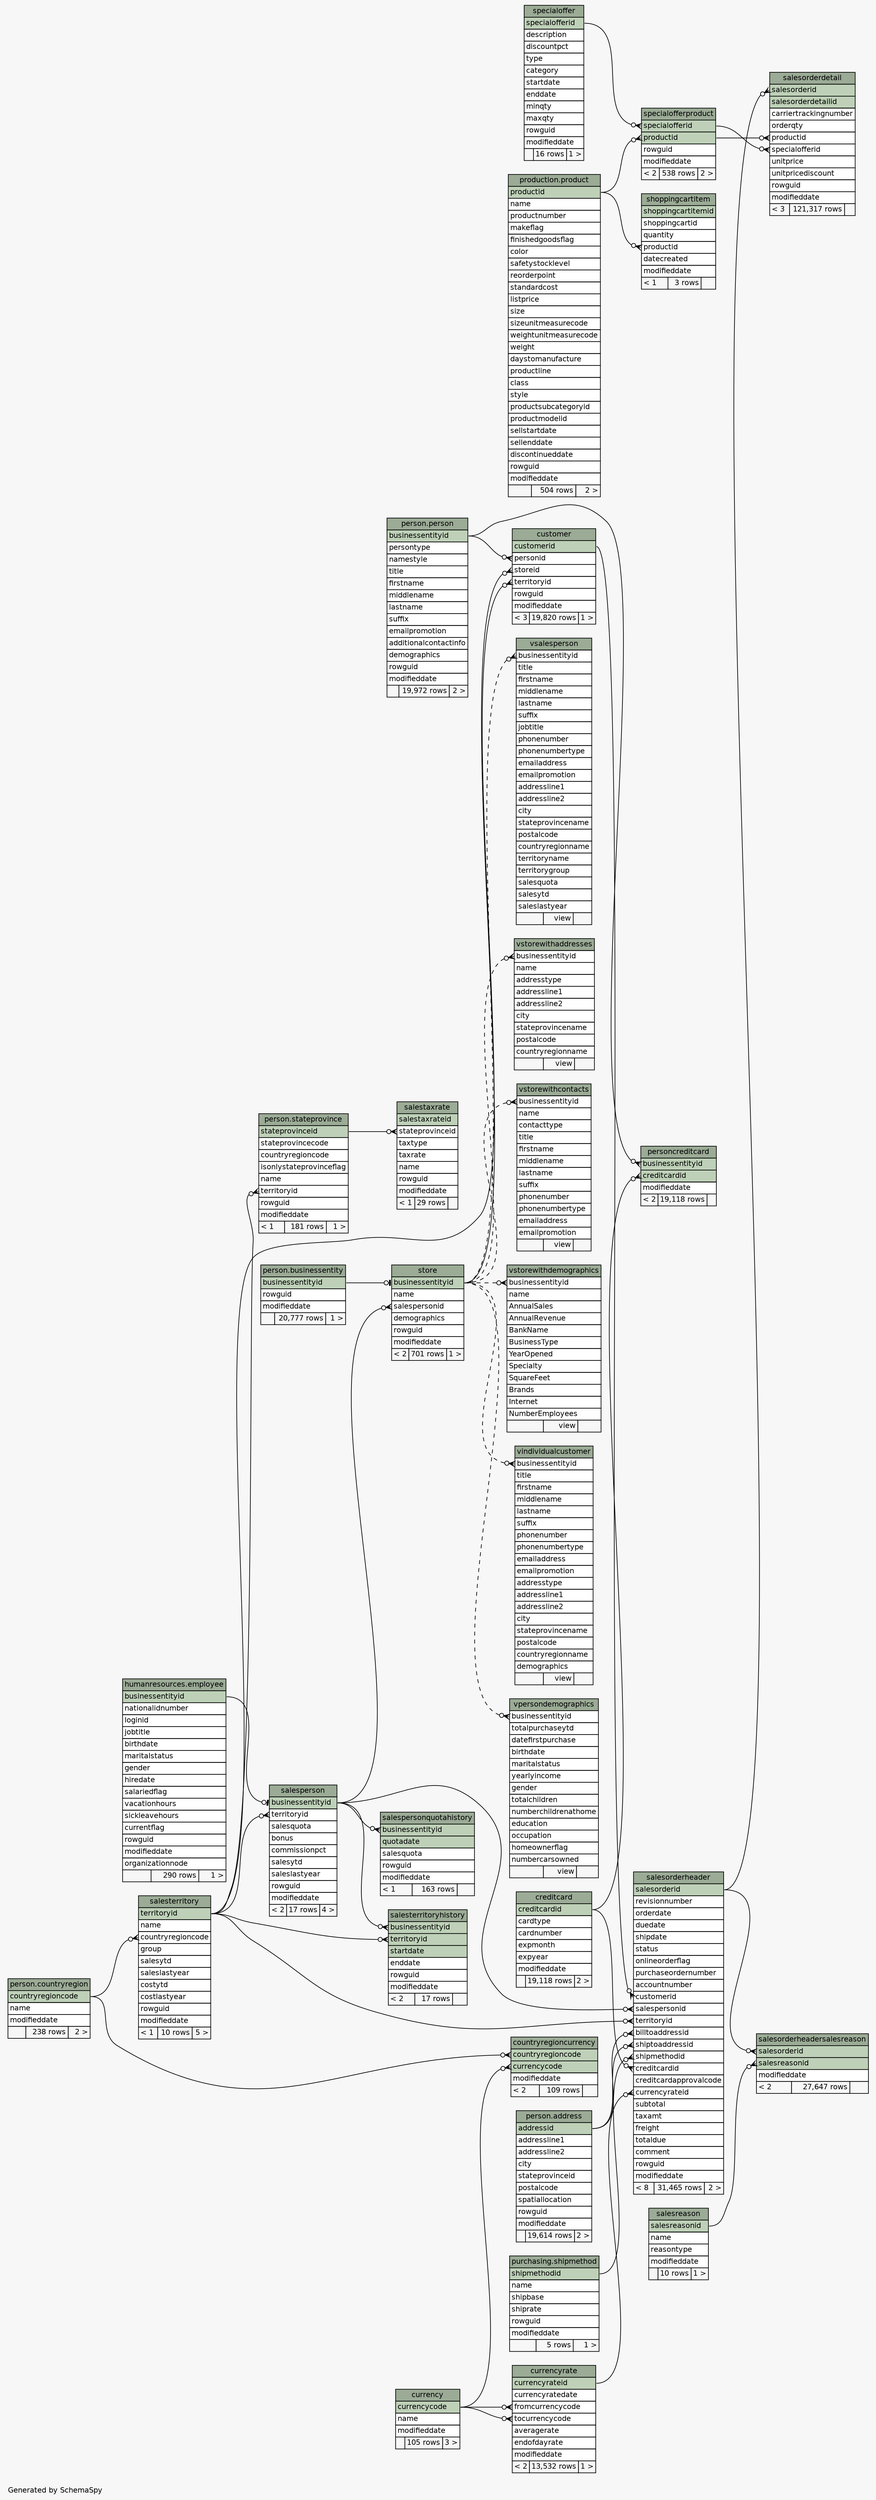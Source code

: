 // dot 2.40.1 on Linux 5.4.0-80-generic
// SchemaSpy rev 590
digraph "largeImpliedRelationshipsDiagram" {
  graph [
    rankdir="RL"
    bgcolor="#f7f7f7"
    label="\nGenerated by SchemaSpy"
    labeljust="l"
    nodesep="0.18"
    ranksep="0.46"
    fontname="Helvetica"
    fontsize="11"
  ];
  node [
    fontname="Helvetica"
    fontsize="11"
    shape="plaintext"
  ];
  edge [
    arrowsize="0.8"
  ];
  "person.address" [
    label=<
    <TABLE BORDER="0" CELLBORDER="1" CELLSPACING="0" BGCOLOR="#ffffff">
      <TR><TD COLSPAN="3" BGCOLOR="#9bab96" ALIGN="CENTER">person.address</TD></TR>
      <TR><TD PORT="addressid" COLSPAN="3" BGCOLOR="#bed1b8" ALIGN="LEFT">addressid</TD></TR>
      <TR><TD PORT="addressline1" COLSPAN="3" ALIGN="LEFT">addressline1</TD></TR>
      <TR><TD PORT="addressline2" COLSPAN="3" ALIGN="LEFT">addressline2</TD></TR>
      <TR><TD PORT="city" COLSPAN="3" ALIGN="LEFT">city</TD></TR>
      <TR><TD PORT="stateprovinceid" COLSPAN="3" ALIGN="LEFT">stateprovinceid</TD></TR>
      <TR><TD PORT="postalcode" COLSPAN="3" ALIGN="LEFT">postalcode</TD></TR>
      <TR><TD PORT="spatiallocation" COLSPAN="3" ALIGN="LEFT">spatiallocation</TD></TR>
      <TR><TD PORT="rowguid" COLSPAN="3" ALIGN="LEFT">rowguid</TD></TR>
      <TR><TD PORT="modifieddate" COLSPAN="3" ALIGN="LEFT">modifieddate</TD></TR>
      <TR><TD ALIGN="LEFT" BGCOLOR="#f7f7f7">  </TD><TD ALIGN="RIGHT" BGCOLOR="#f7f7f7">19,614 rows</TD><TD ALIGN="RIGHT" BGCOLOR="#f7f7f7">2 &gt;</TD></TR>
    </TABLE>>
    tooltip="person.address"
  ];
  "person.businessentity" [
    label=<
    <TABLE BORDER="0" CELLBORDER="1" CELLSPACING="0" BGCOLOR="#ffffff">
      <TR><TD COLSPAN="3" BGCOLOR="#9bab96" ALIGN="CENTER">person.businessentity</TD></TR>
      <TR><TD PORT="businessentityid" COLSPAN="3" BGCOLOR="#bed1b8" ALIGN="LEFT">businessentityid</TD></TR>
      <TR><TD PORT="rowguid" COLSPAN="3" ALIGN="LEFT">rowguid</TD></TR>
      <TR><TD PORT="modifieddate" COLSPAN="3" ALIGN="LEFT">modifieddate</TD></TR>
      <TR><TD ALIGN="LEFT" BGCOLOR="#f7f7f7">  </TD><TD ALIGN="RIGHT" BGCOLOR="#f7f7f7">20,777 rows</TD><TD ALIGN="RIGHT" BGCOLOR="#f7f7f7">1 &gt;</TD></TR>
    </TABLE>>
    tooltip="person.businessentity"
  ];
  "person.countryregion" [
    label=<
    <TABLE BORDER="0" CELLBORDER="1" CELLSPACING="0" BGCOLOR="#ffffff">
      <TR><TD COLSPAN="3" BGCOLOR="#9bab96" ALIGN="CENTER">person.countryregion</TD></TR>
      <TR><TD PORT="countryregioncode" COLSPAN="3" BGCOLOR="#bed1b8" ALIGN="LEFT">countryregioncode</TD></TR>
      <TR><TD PORT="name" COLSPAN="3" ALIGN="LEFT">name</TD></TR>
      <TR><TD PORT="modifieddate" COLSPAN="3" ALIGN="LEFT">modifieddate</TD></TR>
      <TR><TD ALIGN="LEFT" BGCOLOR="#f7f7f7">  </TD><TD ALIGN="RIGHT" BGCOLOR="#f7f7f7">238 rows</TD><TD ALIGN="RIGHT" BGCOLOR="#f7f7f7">2 &gt;</TD></TR>
    </TABLE>>
    tooltip="person.countryregion"
  ];
  "countryregioncurrency" [
    label=<
    <TABLE BORDER="0" CELLBORDER="1" CELLSPACING="0" BGCOLOR="#ffffff">
      <TR><TD COLSPAN="3" BGCOLOR="#9bab96" ALIGN="CENTER">countryregioncurrency</TD></TR>
      <TR><TD PORT="countryregioncode" COLSPAN="3" BGCOLOR="#bed1b8" ALIGN="LEFT">countryregioncode</TD></TR>
      <TR><TD PORT="currencycode" COLSPAN="3" BGCOLOR="#bed1b8" ALIGN="LEFT">currencycode</TD></TR>
      <TR><TD PORT="modifieddate" COLSPAN="3" ALIGN="LEFT">modifieddate</TD></TR>
      <TR><TD ALIGN="LEFT" BGCOLOR="#f7f7f7">&lt; 2</TD><TD ALIGN="RIGHT" BGCOLOR="#f7f7f7">109 rows</TD><TD ALIGN="RIGHT" BGCOLOR="#f7f7f7">  </TD></TR>
    </TABLE>>
    URL="tables/countryregioncurrency.html"
    tooltip="countryregioncurrency"
  ];
  "creditcard" [
    label=<
    <TABLE BORDER="0" CELLBORDER="1" CELLSPACING="0" BGCOLOR="#ffffff">
      <TR><TD COLSPAN="3" BGCOLOR="#9bab96" ALIGN="CENTER">creditcard</TD></TR>
      <TR><TD PORT="creditcardid" COLSPAN="3" BGCOLOR="#bed1b8" ALIGN="LEFT">creditcardid</TD></TR>
      <TR><TD PORT="cardtype" COLSPAN="3" ALIGN="LEFT">cardtype</TD></TR>
      <TR><TD PORT="cardnumber" COLSPAN="3" ALIGN="LEFT">cardnumber</TD></TR>
      <TR><TD PORT="expmonth" COLSPAN="3" ALIGN="LEFT">expmonth</TD></TR>
      <TR><TD PORT="expyear" COLSPAN="3" ALIGN="LEFT">expyear</TD></TR>
      <TR><TD PORT="modifieddate" COLSPAN="3" ALIGN="LEFT">modifieddate</TD></TR>
      <TR><TD ALIGN="LEFT" BGCOLOR="#f7f7f7">  </TD><TD ALIGN="RIGHT" BGCOLOR="#f7f7f7">19,118 rows</TD><TD ALIGN="RIGHT" BGCOLOR="#f7f7f7">2 &gt;</TD></TR>
    </TABLE>>
    URL="tables/creditcard.html"
    tooltip="creditcard"
  ];
  "currency" [
    label=<
    <TABLE BORDER="0" CELLBORDER="1" CELLSPACING="0" BGCOLOR="#ffffff">
      <TR><TD COLSPAN="3" BGCOLOR="#9bab96" ALIGN="CENTER">currency</TD></TR>
      <TR><TD PORT="currencycode" COLSPAN="3" BGCOLOR="#bed1b8" ALIGN="LEFT">currencycode</TD></TR>
      <TR><TD PORT="name" COLSPAN="3" ALIGN="LEFT">name</TD></TR>
      <TR><TD PORT="modifieddate" COLSPAN="3" ALIGN="LEFT">modifieddate</TD></TR>
      <TR><TD ALIGN="LEFT" BGCOLOR="#f7f7f7">  </TD><TD ALIGN="RIGHT" BGCOLOR="#f7f7f7">105 rows</TD><TD ALIGN="RIGHT" BGCOLOR="#f7f7f7">3 &gt;</TD></TR>
    </TABLE>>
    URL="tables/currency.html"
    tooltip="currency"
  ];
  "currencyrate" [
    label=<
    <TABLE BORDER="0" CELLBORDER="1" CELLSPACING="0" BGCOLOR="#ffffff">
      <TR><TD COLSPAN="3" BGCOLOR="#9bab96" ALIGN="CENTER">currencyrate</TD></TR>
      <TR><TD PORT="currencyrateid" COLSPAN="3" BGCOLOR="#bed1b8" ALIGN="LEFT">currencyrateid</TD></TR>
      <TR><TD PORT="currencyratedate" COLSPAN="3" ALIGN="LEFT">currencyratedate</TD></TR>
      <TR><TD PORT="fromcurrencycode" COLSPAN="3" ALIGN="LEFT">fromcurrencycode</TD></TR>
      <TR><TD PORT="tocurrencycode" COLSPAN="3" ALIGN="LEFT">tocurrencycode</TD></TR>
      <TR><TD PORT="averagerate" COLSPAN="3" ALIGN="LEFT">averagerate</TD></TR>
      <TR><TD PORT="endofdayrate" COLSPAN="3" ALIGN="LEFT">endofdayrate</TD></TR>
      <TR><TD PORT="modifieddate" COLSPAN="3" ALIGN="LEFT">modifieddate</TD></TR>
      <TR><TD ALIGN="LEFT" BGCOLOR="#f7f7f7">&lt; 2</TD><TD ALIGN="RIGHT" BGCOLOR="#f7f7f7">13,532 rows</TD><TD ALIGN="RIGHT" BGCOLOR="#f7f7f7">1 &gt;</TD></TR>
    </TABLE>>
    URL="tables/currencyrate.html"
    tooltip="currencyrate"
  ];
  "customer" [
    label=<
    <TABLE BORDER="0" CELLBORDER="1" CELLSPACING="0" BGCOLOR="#ffffff">
      <TR><TD COLSPAN="3" BGCOLOR="#9bab96" ALIGN="CENTER">customer</TD></TR>
      <TR><TD PORT="customerid" COLSPAN="3" BGCOLOR="#bed1b8" ALIGN="LEFT">customerid</TD></TR>
      <TR><TD PORT="personid" COLSPAN="3" ALIGN="LEFT">personid</TD></TR>
      <TR><TD PORT="storeid" COLSPAN="3" ALIGN="LEFT">storeid</TD></TR>
      <TR><TD PORT="territoryid" COLSPAN="3" ALIGN="LEFT">territoryid</TD></TR>
      <TR><TD PORT="rowguid" COLSPAN="3" ALIGN="LEFT">rowguid</TD></TR>
      <TR><TD PORT="modifieddate" COLSPAN="3" ALIGN="LEFT">modifieddate</TD></TR>
      <TR><TD ALIGN="LEFT" BGCOLOR="#f7f7f7">&lt; 3</TD><TD ALIGN="RIGHT" BGCOLOR="#f7f7f7">19,820 rows</TD><TD ALIGN="RIGHT" BGCOLOR="#f7f7f7">1 &gt;</TD></TR>
    </TABLE>>
    URL="tables/customer.html"
    tooltip="customer"
  ];
  "humanresources.employee" [
    label=<
    <TABLE BORDER="0" CELLBORDER="1" CELLSPACING="0" BGCOLOR="#ffffff">
      <TR><TD COLSPAN="3" BGCOLOR="#9bab96" ALIGN="CENTER">humanresources.employee</TD></TR>
      <TR><TD PORT="businessentityid" COLSPAN="3" BGCOLOR="#bed1b8" ALIGN="LEFT">businessentityid</TD></TR>
      <TR><TD PORT="nationalidnumber" COLSPAN="3" ALIGN="LEFT">nationalidnumber</TD></TR>
      <TR><TD PORT="loginid" COLSPAN="3" ALIGN="LEFT">loginid</TD></TR>
      <TR><TD PORT="jobtitle" COLSPAN="3" ALIGN="LEFT">jobtitle</TD></TR>
      <TR><TD PORT="birthdate" COLSPAN="3" ALIGN="LEFT">birthdate</TD></TR>
      <TR><TD PORT="maritalstatus" COLSPAN="3" ALIGN="LEFT">maritalstatus</TD></TR>
      <TR><TD PORT="gender" COLSPAN="3" ALIGN="LEFT">gender</TD></TR>
      <TR><TD PORT="hiredate" COLSPAN="3" ALIGN="LEFT">hiredate</TD></TR>
      <TR><TD PORT="salariedflag" COLSPAN="3" ALIGN="LEFT">salariedflag</TD></TR>
      <TR><TD PORT="vacationhours" COLSPAN="3" ALIGN="LEFT">vacationhours</TD></TR>
      <TR><TD PORT="sickleavehours" COLSPAN="3" ALIGN="LEFT">sickleavehours</TD></TR>
      <TR><TD PORT="currentflag" COLSPAN="3" ALIGN="LEFT">currentflag</TD></TR>
      <TR><TD PORT="rowguid" COLSPAN="3" ALIGN="LEFT">rowguid</TD></TR>
      <TR><TD PORT="modifieddate" COLSPAN="3" ALIGN="LEFT">modifieddate</TD></TR>
      <TR><TD PORT="organizationnode" COLSPAN="3" ALIGN="LEFT">organizationnode</TD></TR>
      <TR><TD ALIGN="LEFT" BGCOLOR="#f7f7f7">  </TD><TD ALIGN="RIGHT" BGCOLOR="#f7f7f7">290 rows</TD><TD ALIGN="RIGHT" BGCOLOR="#f7f7f7">1 &gt;</TD></TR>
    </TABLE>>
    tooltip="humanresources.employee"
  ];
  "person.person" [
    label=<
    <TABLE BORDER="0" CELLBORDER="1" CELLSPACING="0" BGCOLOR="#ffffff">
      <TR><TD COLSPAN="3" BGCOLOR="#9bab96" ALIGN="CENTER">person.person</TD></TR>
      <TR><TD PORT="businessentityid" COLSPAN="3" BGCOLOR="#bed1b8" ALIGN="LEFT">businessentityid</TD></TR>
      <TR><TD PORT="persontype" COLSPAN="3" ALIGN="LEFT">persontype</TD></TR>
      <TR><TD PORT="namestyle" COLSPAN="3" ALIGN="LEFT">namestyle</TD></TR>
      <TR><TD PORT="title" COLSPAN="3" ALIGN="LEFT">title</TD></TR>
      <TR><TD PORT="firstname" COLSPAN="3" ALIGN="LEFT">firstname</TD></TR>
      <TR><TD PORT="middlename" COLSPAN="3" ALIGN="LEFT">middlename</TD></TR>
      <TR><TD PORT="lastname" COLSPAN="3" ALIGN="LEFT">lastname</TD></TR>
      <TR><TD PORT="suffix" COLSPAN="3" ALIGN="LEFT">suffix</TD></TR>
      <TR><TD PORT="emailpromotion" COLSPAN="3" ALIGN="LEFT">emailpromotion</TD></TR>
      <TR><TD PORT="additionalcontactinfo" COLSPAN="3" ALIGN="LEFT">additionalcontactinfo</TD></TR>
      <TR><TD PORT="demographics" COLSPAN="3" ALIGN="LEFT">demographics</TD></TR>
      <TR><TD PORT="rowguid" COLSPAN="3" ALIGN="LEFT">rowguid</TD></TR>
      <TR><TD PORT="modifieddate" COLSPAN="3" ALIGN="LEFT">modifieddate</TD></TR>
      <TR><TD ALIGN="LEFT" BGCOLOR="#f7f7f7">  </TD><TD ALIGN="RIGHT" BGCOLOR="#f7f7f7">19,972 rows</TD><TD ALIGN="RIGHT" BGCOLOR="#f7f7f7">2 &gt;</TD></TR>
    </TABLE>>
    tooltip="person.person"
  ];
  "personcreditcard" [
    label=<
    <TABLE BORDER="0" CELLBORDER="1" CELLSPACING="0" BGCOLOR="#ffffff">
      <TR><TD COLSPAN="3" BGCOLOR="#9bab96" ALIGN="CENTER">personcreditcard</TD></TR>
      <TR><TD PORT="businessentityid" COLSPAN="3" BGCOLOR="#bed1b8" ALIGN="LEFT">businessentityid</TD></TR>
      <TR><TD PORT="creditcardid" COLSPAN="3" BGCOLOR="#bed1b8" ALIGN="LEFT">creditcardid</TD></TR>
      <TR><TD PORT="modifieddate" COLSPAN="3" ALIGN="LEFT">modifieddate</TD></TR>
      <TR><TD ALIGN="LEFT" BGCOLOR="#f7f7f7">&lt; 2</TD><TD ALIGN="RIGHT" BGCOLOR="#f7f7f7">19,118 rows</TD><TD ALIGN="RIGHT" BGCOLOR="#f7f7f7">  </TD></TR>
    </TABLE>>
    URL="tables/personcreditcard.html"
    tooltip="personcreditcard"
  ];
  "production.product" [
    label=<
    <TABLE BORDER="0" CELLBORDER="1" CELLSPACING="0" BGCOLOR="#ffffff">
      <TR><TD COLSPAN="3" BGCOLOR="#9bab96" ALIGN="CENTER">production.product</TD></TR>
      <TR><TD PORT="productid" COLSPAN="3" BGCOLOR="#bed1b8" ALIGN="LEFT">productid</TD></TR>
      <TR><TD PORT="name" COLSPAN="3" ALIGN="LEFT">name</TD></TR>
      <TR><TD PORT="productnumber" COLSPAN="3" ALIGN="LEFT">productnumber</TD></TR>
      <TR><TD PORT="makeflag" COLSPAN="3" ALIGN="LEFT">makeflag</TD></TR>
      <TR><TD PORT="finishedgoodsflag" COLSPAN="3" ALIGN="LEFT">finishedgoodsflag</TD></TR>
      <TR><TD PORT="color" COLSPAN="3" ALIGN="LEFT">color</TD></TR>
      <TR><TD PORT="safetystocklevel" COLSPAN="3" ALIGN="LEFT">safetystocklevel</TD></TR>
      <TR><TD PORT="reorderpoint" COLSPAN="3" ALIGN="LEFT">reorderpoint</TD></TR>
      <TR><TD PORT="standardcost" COLSPAN="3" ALIGN="LEFT">standardcost</TD></TR>
      <TR><TD PORT="listprice" COLSPAN="3" ALIGN="LEFT">listprice</TD></TR>
      <TR><TD PORT="size" COLSPAN="3" ALIGN="LEFT">size</TD></TR>
      <TR><TD PORT="sizeunitmeasurecode" COLSPAN="3" ALIGN="LEFT">sizeunitmeasurecode</TD></TR>
      <TR><TD PORT="weightunitmeasurecode" COLSPAN="3" ALIGN="LEFT">weightunitmeasurecode</TD></TR>
      <TR><TD PORT="weight" COLSPAN="3" ALIGN="LEFT">weight</TD></TR>
      <TR><TD PORT="daystomanufacture" COLSPAN="3" ALIGN="LEFT">daystomanufacture</TD></TR>
      <TR><TD PORT="productline" COLSPAN="3" ALIGN="LEFT">productline</TD></TR>
      <TR><TD PORT="class" COLSPAN="3" ALIGN="LEFT">class</TD></TR>
      <TR><TD PORT="style" COLSPAN="3" ALIGN="LEFT">style</TD></TR>
      <TR><TD PORT="productsubcategoryid" COLSPAN="3" ALIGN="LEFT">productsubcategoryid</TD></TR>
      <TR><TD PORT="productmodelid" COLSPAN="3" ALIGN="LEFT">productmodelid</TD></TR>
      <TR><TD PORT="sellstartdate" COLSPAN="3" ALIGN="LEFT">sellstartdate</TD></TR>
      <TR><TD PORT="sellenddate" COLSPAN="3" ALIGN="LEFT">sellenddate</TD></TR>
      <TR><TD PORT="discontinueddate" COLSPAN="3" ALIGN="LEFT">discontinueddate</TD></TR>
      <TR><TD PORT="rowguid" COLSPAN="3" ALIGN="LEFT">rowguid</TD></TR>
      <TR><TD PORT="modifieddate" COLSPAN="3" ALIGN="LEFT">modifieddate</TD></TR>
      <TR><TD ALIGN="LEFT" BGCOLOR="#f7f7f7">  </TD><TD ALIGN="RIGHT" BGCOLOR="#f7f7f7">504 rows</TD><TD ALIGN="RIGHT" BGCOLOR="#f7f7f7">2 &gt;</TD></TR>
    </TABLE>>
    tooltip="production.product"
  ];
  "salesorderdetail" [
    label=<
    <TABLE BORDER="0" CELLBORDER="1" CELLSPACING="0" BGCOLOR="#ffffff">
      <TR><TD COLSPAN="3" BGCOLOR="#9bab96" ALIGN="CENTER">salesorderdetail</TD></TR>
      <TR><TD PORT="salesorderid" COLSPAN="3" BGCOLOR="#bed1b8" ALIGN="LEFT">salesorderid</TD></TR>
      <TR><TD PORT="salesorderdetailid" COLSPAN="3" BGCOLOR="#bed1b8" ALIGN="LEFT">salesorderdetailid</TD></TR>
      <TR><TD PORT="carriertrackingnumber" COLSPAN="3" ALIGN="LEFT">carriertrackingnumber</TD></TR>
      <TR><TD PORT="orderqty" COLSPAN="3" ALIGN="LEFT">orderqty</TD></TR>
      <TR><TD PORT="productid" COLSPAN="3" ALIGN="LEFT">productid</TD></TR>
      <TR><TD PORT="specialofferid" COLSPAN="3" ALIGN="LEFT">specialofferid</TD></TR>
      <TR><TD PORT="unitprice" COLSPAN="3" ALIGN="LEFT">unitprice</TD></TR>
      <TR><TD PORT="unitpricediscount" COLSPAN="3" ALIGN="LEFT">unitpricediscount</TD></TR>
      <TR><TD PORT="rowguid" COLSPAN="3" ALIGN="LEFT">rowguid</TD></TR>
      <TR><TD PORT="modifieddate" COLSPAN="3" ALIGN="LEFT">modifieddate</TD></TR>
      <TR><TD ALIGN="LEFT" BGCOLOR="#f7f7f7">&lt; 3</TD><TD ALIGN="RIGHT" BGCOLOR="#f7f7f7">121,317 rows</TD><TD ALIGN="RIGHT" BGCOLOR="#f7f7f7">  </TD></TR>
    </TABLE>>
    URL="tables/salesorderdetail.html"
    tooltip="salesorderdetail"
  ];
  "salesorderheader" [
    label=<
    <TABLE BORDER="0" CELLBORDER="1" CELLSPACING="0" BGCOLOR="#ffffff">
      <TR><TD COLSPAN="3" BGCOLOR="#9bab96" ALIGN="CENTER">salesorderheader</TD></TR>
      <TR><TD PORT="salesorderid" COLSPAN="3" BGCOLOR="#bed1b8" ALIGN="LEFT">salesorderid</TD></TR>
      <TR><TD PORT="revisionnumber" COLSPAN="3" ALIGN="LEFT">revisionnumber</TD></TR>
      <TR><TD PORT="orderdate" COLSPAN="3" ALIGN="LEFT">orderdate</TD></TR>
      <TR><TD PORT="duedate" COLSPAN="3" ALIGN="LEFT">duedate</TD></TR>
      <TR><TD PORT="shipdate" COLSPAN="3" ALIGN="LEFT">shipdate</TD></TR>
      <TR><TD PORT="status" COLSPAN="3" ALIGN="LEFT">status</TD></TR>
      <TR><TD PORT="onlineorderflag" COLSPAN="3" ALIGN="LEFT">onlineorderflag</TD></TR>
      <TR><TD PORT="purchaseordernumber" COLSPAN="3" ALIGN="LEFT">purchaseordernumber</TD></TR>
      <TR><TD PORT="accountnumber" COLSPAN="3" ALIGN="LEFT">accountnumber</TD></TR>
      <TR><TD PORT="customerid" COLSPAN="3" ALIGN="LEFT">customerid</TD></TR>
      <TR><TD PORT="salespersonid" COLSPAN="3" ALIGN="LEFT">salespersonid</TD></TR>
      <TR><TD PORT="territoryid" COLSPAN="3" ALIGN="LEFT">territoryid</TD></TR>
      <TR><TD PORT="billtoaddressid" COLSPAN="3" ALIGN="LEFT">billtoaddressid</TD></TR>
      <TR><TD PORT="shiptoaddressid" COLSPAN="3" ALIGN="LEFT">shiptoaddressid</TD></TR>
      <TR><TD PORT="shipmethodid" COLSPAN="3" ALIGN="LEFT">shipmethodid</TD></TR>
      <TR><TD PORT="creditcardid" COLSPAN="3" ALIGN="LEFT">creditcardid</TD></TR>
      <TR><TD PORT="creditcardapprovalcode" COLSPAN="3" ALIGN="LEFT">creditcardapprovalcode</TD></TR>
      <TR><TD PORT="currencyrateid" COLSPAN="3" ALIGN="LEFT">currencyrateid</TD></TR>
      <TR><TD PORT="subtotal" COLSPAN="3" ALIGN="LEFT">subtotal</TD></TR>
      <TR><TD PORT="taxamt" COLSPAN="3" ALIGN="LEFT">taxamt</TD></TR>
      <TR><TD PORT="freight" COLSPAN="3" ALIGN="LEFT">freight</TD></TR>
      <TR><TD PORT="totaldue" COLSPAN="3" ALIGN="LEFT">totaldue</TD></TR>
      <TR><TD PORT="comment" COLSPAN="3" ALIGN="LEFT">comment</TD></TR>
      <TR><TD PORT="rowguid" COLSPAN="3" ALIGN="LEFT">rowguid</TD></TR>
      <TR><TD PORT="modifieddate" COLSPAN="3" ALIGN="LEFT">modifieddate</TD></TR>
      <TR><TD ALIGN="LEFT" BGCOLOR="#f7f7f7">&lt; 8</TD><TD ALIGN="RIGHT" BGCOLOR="#f7f7f7">31,465 rows</TD><TD ALIGN="RIGHT" BGCOLOR="#f7f7f7">2 &gt;</TD></TR>
    </TABLE>>
    URL="tables/salesorderheader.html"
    tooltip="salesorderheader"
  ];
  "salesorderheadersalesreason" [
    label=<
    <TABLE BORDER="0" CELLBORDER="1" CELLSPACING="0" BGCOLOR="#ffffff">
      <TR><TD COLSPAN="3" BGCOLOR="#9bab96" ALIGN="CENTER">salesorderheadersalesreason</TD></TR>
      <TR><TD PORT="salesorderid" COLSPAN="3" BGCOLOR="#bed1b8" ALIGN="LEFT">salesorderid</TD></TR>
      <TR><TD PORT="salesreasonid" COLSPAN="3" BGCOLOR="#bed1b8" ALIGN="LEFT">salesreasonid</TD></TR>
      <TR><TD PORT="modifieddate" COLSPAN="3" ALIGN="LEFT">modifieddate</TD></TR>
      <TR><TD ALIGN="LEFT" BGCOLOR="#f7f7f7">&lt; 2</TD><TD ALIGN="RIGHT" BGCOLOR="#f7f7f7">27,647 rows</TD><TD ALIGN="RIGHT" BGCOLOR="#f7f7f7">  </TD></TR>
    </TABLE>>
    URL="tables/salesorderheadersalesreason.html"
    tooltip="salesorderheadersalesreason"
  ];
  "salesperson" [
    label=<
    <TABLE BORDER="0" CELLBORDER="1" CELLSPACING="0" BGCOLOR="#ffffff">
      <TR><TD COLSPAN="3" BGCOLOR="#9bab96" ALIGN="CENTER">salesperson</TD></TR>
      <TR><TD PORT="businessentityid" COLSPAN="3" BGCOLOR="#bed1b8" ALIGN="LEFT">businessentityid</TD></TR>
      <TR><TD PORT="territoryid" COLSPAN="3" ALIGN="LEFT">territoryid</TD></TR>
      <TR><TD PORT="salesquota" COLSPAN="3" ALIGN="LEFT">salesquota</TD></TR>
      <TR><TD PORT="bonus" COLSPAN="3" ALIGN="LEFT">bonus</TD></TR>
      <TR><TD PORT="commissionpct" COLSPAN="3" ALIGN="LEFT">commissionpct</TD></TR>
      <TR><TD PORT="salesytd" COLSPAN="3" ALIGN="LEFT">salesytd</TD></TR>
      <TR><TD PORT="saleslastyear" COLSPAN="3" ALIGN="LEFT">saleslastyear</TD></TR>
      <TR><TD PORT="rowguid" COLSPAN="3" ALIGN="LEFT">rowguid</TD></TR>
      <TR><TD PORT="modifieddate" COLSPAN="3" ALIGN="LEFT">modifieddate</TD></TR>
      <TR><TD ALIGN="LEFT" BGCOLOR="#f7f7f7">&lt; 2</TD><TD ALIGN="RIGHT" BGCOLOR="#f7f7f7">17 rows</TD><TD ALIGN="RIGHT" BGCOLOR="#f7f7f7">4 &gt;</TD></TR>
    </TABLE>>
    URL="tables/salesperson.html"
    tooltip="salesperson"
  ];
  "salespersonquotahistory" [
    label=<
    <TABLE BORDER="0" CELLBORDER="1" CELLSPACING="0" BGCOLOR="#ffffff">
      <TR><TD COLSPAN="3" BGCOLOR="#9bab96" ALIGN="CENTER">salespersonquotahistory</TD></TR>
      <TR><TD PORT="businessentityid" COLSPAN="3" BGCOLOR="#bed1b8" ALIGN="LEFT">businessentityid</TD></TR>
      <TR><TD PORT="quotadate" COLSPAN="3" BGCOLOR="#bed1b8" ALIGN="LEFT">quotadate</TD></TR>
      <TR><TD PORT="salesquota" COLSPAN="3" ALIGN="LEFT">salesquota</TD></TR>
      <TR><TD PORT="rowguid" COLSPAN="3" ALIGN="LEFT">rowguid</TD></TR>
      <TR><TD PORT="modifieddate" COLSPAN="3" ALIGN="LEFT">modifieddate</TD></TR>
      <TR><TD ALIGN="LEFT" BGCOLOR="#f7f7f7">&lt; 1</TD><TD ALIGN="RIGHT" BGCOLOR="#f7f7f7">163 rows</TD><TD ALIGN="RIGHT" BGCOLOR="#f7f7f7">  </TD></TR>
    </TABLE>>
    URL="tables/salespersonquotahistory.html"
    tooltip="salespersonquotahistory"
  ];
  "salesreason" [
    label=<
    <TABLE BORDER="0" CELLBORDER="1" CELLSPACING="0" BGCOLOR="#ffffff">
      <TR><TD COLSPAN="3" BGCOLOR="#9bab96" ALIGN="CENTER">salesreason</TD></TR>
      <TR><TD PORT="salesreasonid" COLSPAN="3" BGCOLOR="#bed1b8" ALIGN="LEFT">salesreasonid</TD></TR>
      <TR><TD PORT="name" COLSPAN="3" ALIGN="LEFT">name</TD></TR>
      <TR><TD PORT="reasontype" COLSPAN="3" ALIGN="LEFT">reasontype</TD></TR>
      <TR><TD PORT="modifieddate" COLSPAN="3" ALIGN="LEFT">modifieddate</TD></TR>
      <TR><TD ALIGN="LEFT" BGCOLOR="#f7f7f7">  </TD><TD ALIGN="RIGHT" BGCOLOR="#f7f7f7">10 rows</TD><TD ALIGN="RIGHT" BGCOLOR="#f7f7f7">1 &gt;</TD></TR>
    </TABLE>>
    URL="tables/salesreason.html"
    tooltip="salesreason"
  ];
  "salestaxrate" [
    label=<
    <TABLE BORDER="0" CELLBORDER="1" CELLSPACING="0" BGCOLOR="#ffffff">
      <TR><TD COLSPAN="3" BGCOLOR="#9bab96" ALIGN="CENTER">salestaxrate</TD></TR>
      <TR><TD PORT="salestaxrateid" COLSPAN="3" BGCOLOR="#bed1b8" ALIGN="LEFT">salestaxrateid</TD></TR>
      <TR><TD PORT="stateprovinceid" COLSPAN="3" ALIGN="LEFT">stateprovinceid</TD></TR>
      <TR><TD PORT="taxtype" COLSPAN="3" ALIGN="LEFT">taxtype</TD></TR>
      <TR><TD PORT="taxrate" COLSPAN="3" ALIGN="LEFT">taxrate</TD></TR>
      <TR><TD PORT="name" COLSPAN="3" ALIGN="LEFT">name</TD></TR>
      <TR><TD PORT="rowguid" COLSPAN="3" ALIGN="LEFT">rowguid</TD></TR>
      <TR><TD PORT="modifieddate" COLSPAN="3" ALIGN="LEFT">modifieddate</TD></TR>
      <TR><TD ALIGN="LEFT" BGCOLOR="#f7f7f7">&lt; 1</TD><TD ALIGN="RIGHT" BGCOLOR="#f7f7f7">29 rows</TD><TD ALIGN="RIGHT" BGCOLOR="#f7f7f7">  </TD></TR>
    </TABLE>>
    URL="tables/salestaxrate.html"
    tooltip="salestaxrate"
  ];
  "salesterritory" [
    label=<
    <TABLE BORDER="0" CELLBORDER="1" CELLSPACING="0" BGCOLOR="#ffffff">
      <TR><TD COLSPAN="3" BGCOLOR="#9bab96" ALIGN="CENTER">salesterritory</TD></TR>
      <TR><TD PORT="territoryid" COLSPAN="3" BGCOLOR="#bed1b8" ALIGN="LEFT">territoryid</TD></TR>
      <TR><TD PORT="name" COLSPAN="3" ALIGN="LEFT">name</TD></TR>
      <TR><TD PORT="countryregioncode" COLSPAN="3" ALIGN="LEFT">countryregioncode</TD></TR>
      <TR><TD PORT="group" COLSPAN="3" ALIGN="LEFT">group</TD></TR>
      <TR><TD PORT="salesytd" COLSPAN="3" ALIGN="LEFT">salesytd</TD></TR>
      <TR><TD PORT="saleslastyear" COLSPAN="3" ALIGN="LEFT">saleslastyear</TD></TR>
      <TR><TD PORT="costytd" COLSPAN="3" ALIGN="LEFT">costytd</TD></TR>
      <TR><TD PORT="costlastyear" COLSPAN="3" ALIGN="LEFT">costlastyear</TD></TR>
      <TR><TD PORT="rowguid" COLSPAN="3" ALIGN="LEFT">rowguid</TD></TR>
      <TR><TD PORT="modifieddate" COLSPAN="3" ALIGN="LEFT">modifieddate</TD></TR>
      <TR><TD ALIGN="LEFT" BGCOLOR="#f7f7f7">&lt; 1</TD><TD ALIGN="RIGHT" BGCOLOR="#f7f7f7">10 rows</TD><TD ALIGN="RIGHT" BGCOLOR="#f7f7f7">5 &gt;</TD></TR>
    </TABLE>>
    URL="tables/salesterritory.html"
    tooltip="salesterritory"
  ];
  "salesterritoryhistory" [
    label=<
    <TABLE BORDER="0" CELLBORDER="1" CELLSPACING="0" BGCOLOR="#ffffff">
      <TR><TD COLSPAN="3" BGCOLOR="#9bab96" ALIGN="CENTER">salesterritoryhistory</TD></TR>
      <TR><TD PORT="businessentityid" COLSPAN="3" BGCOLOR="#bed1b8" ALIGN="LEFT">businessentityid</TD></TR>
      <TR><TD PORT="territoryid" COLSPAN="3" BGCOLOR="#bed1b8" ALIGN="LEFT">territoryid</TD></TR>
      <TR><TD PORT="startdate" COLSPAN="3" BGCOLOR="#bed1b8" ALIGN="LEFT">startdate</TD></TR>
      <TR><TD PORT="enddate" COLSPAN="3" ALIGN="LEFT">enddate</TD></TR>
      <TR><TD PORT="rowguid" COLSPAN="3" ALIGN="LEFT">rowguid</TD></TR>
      <TR><TD PORT="modifieddate" COLSPAN="3" ALIGN="LEFT">modifieddate</TD></TR>
      <TR><TD ALIGN="LEFT" BGCOLOR="#f7f7f7">&lt; 2</TD><TD ALIGN="RIGHT" BGCOLOR="#f7f7f7">17 rows</TD><TD ALIGN="RIGHT" BGCOLOR="#f7f7f7">  </TD></TR>
    </TABLE>>
    URL="tables/salesterritoryhistory.html"
    tooltip="salesterritoryhistory"
  ];
  "purchasing.shipmethod" [
    label=<
    <TABLE BORDER="0" CELLBORDER="1" CELLSPACING="0" BGCOLOR="#ffffff">
      <TR><TD COLSPAN="3" BGCOLOR="#9bab96" ALIGN="CENTER">purchasing.shipmethod</TD></TR>
      <TR><TD PORT="shipmethodid" COLSPAN="3" BGCOLOR="#bed1b8" ALIGN="LEFT">shipmethodid</TD></TR>
      <TR><TD PORT="name" COLSPAN="3" ALIGN="LEFT">name</TD></TR>
      <TR><TD PORT="shipbase" COLSPAN="3" ALIGN="LEFT">shipbase</TD></TR>
      <TR><TD PORT="shiprate" COLSPAN="3" ALIGN="LEFT">shiprate</TD></TR>
      <TR><TD PORT="rowguid" COLSPAN="3" ALIGN="LEFT">rowguid</TD></TR>
      <TR><TD PORT="modifieddate" COLSPAN="3" ALIGN="LEFT">modifieddate</TD></TR>
      <TR><TD ALIGN="LEFT" BGCOLOR="#f7f7f7">  </TD><TD ALIGN="RIGHT" BGCOLOR="#f7f7f7">5 rows</TD><TD ALIGN="RIGHT" BGCOLOR="#f7f7f7">1 &gt;</TD></TR>
    </TABLE>>
    tooltip="purchasing.shipmethod"
  ];
  "shoppingcartitem" [
    label=<
    <TABLE BORDER="0" CELLBORDER="1" CELLSPACING="0" BGCOLOR="#ffffff">
      <TR><TD COLSPAN="3" BGCOLOR="#9bab96" ALIGN="CENTER">shoppingcartitem</TD></TR>
      <TR><TD PORT="shoppingcartitemid" COLSPAN="3" BGCOLOR="#bed1b8" ALIGN="LEFT">shoppingcartitemid</TD></TR>
      <TR><TD PORT="shoppingcartid" COLSPAN="3" ALIGN="LEFT">shoppingcartid</TD></TR>
      <TR><TD PORT="quantity" COLSPAN="3" ALIGN="LEFT">quantity</TD></TR>
      <TR><TD PORT="productid" COLSPAN="3" ALIGN="LEFT">productid</TD></TR>
      <TR><TD PORT="datecreated" COLSPAN="3" ALIGN="LEFT">datecreated</TD></TR>
      <TR><TD PORT="modifieddate" COLSPAN="3" ALIGN="LEFT">modifieddate</TD></TR>
      <TR><TD ALIGN="LEFT" BGCOLOR="#f7f7f7">&lt; 1</TD><TD ALIGN="RIGHT" BGCOLOR="#f7f7f7">3 rows</TD><TD ALIGN="RIGHT" BGCOLOR="#f7f7f7">  </TD></TR>
    </TABLE>>
    URL="tables/shoppingcartitem.html"
    tooltip="shoppingcartitem"
  ];
  "specialoffer" [
    label=<
    <TABLE BORDER="0" CELLBORDER="1" CELLSPACING="0" BGCOLOR="#ffffff">
      <TR><TD COLSPAN="3" BGCOLOR="#9bab96" ALIGN="CENTER">specialoffer</TD></TR>
      <TR><TD PORT="specialofferid" COLSPAN="3" BGCOLOR="#bed1b8" ALIGN="LEFT">specialofferid</TD></TR>
      <TR><TD PORT="description" COLSPAN="3" ALIGN="LEFT">description</TD></TR>
      <TR><TD PORT="discountpct" COLSPAN="3" ALIGN="LEFT">discountpct</TD></TR>
      <TR><TD PORT="type" COLSPAN="3" ALIGN="LEFT">type</TD></TR>
      <TR><TD PORT="category" COLSPAN="3" ALIGN="LEFT">category</TD></TR>
      <TR><TD PORT="startdate" COLSPAN="3" ALIGN="LEFT">startdate</TD></TR>
      <TR><TD PORT="enddate" COLSPAN="3" ALIGN="LEFT">enddate</TD></TR>
      <TR><TD PORT="minqty" COLSPAN="3" ALIGN="LEFT">minqty</TD></TR>
      <TR><TD PORT="maxqty" COLSPAN="3" ALIGN="LEFT">maxqty</TD></TR>
      <TR><TD PORT="rowguid" COLSPAN="3" ALIGN="LEFT">rowguid</TD></TR>
      <TR><TD PORT="modifieddate" COLSPAN="3" ALIGN="LEFT">modifieddate</TD></TR>
      <TR><TD ALIGN="LEFT" BGCOLOR="#f7f7f7">  </TD><TD ALIGN="RIGHT" BGCOLOR="#f7f7f7">16 rows</TD><TD ALIGN="RIGHT" BGCOLOR="#f7f7f7">1 &gt;</TD></TR>
    </TABLE>>
    URL="tables/specialoffer.html"
    tooltip="specialoffer"
  ];
  "specialofferproduct" [
    label=<
    <TABLE BORDER="0" CELLBORDER="1" CELLSPACING="0" BGCOLOR="#ffffff">
      <TR><TD COLSPAN="3" BGCOLOR="#9bab96" ALIGN="CENTER">specialofferproduct</TD></TR>
      <TR><TD PORT="specialofferid" COLSPAN="3" BGCOLOR="#bed1b8" ALIGN="LEFT">specialofferid</TD></TR>
      <TR><TD PORT="productid" COLSPAN="3" BGCOLOR="#bed1b8" ALIGN="LEFT">productid</TD></TR>
      <TR><TD PORT="rowguid" COLSPAN="3" ALIGN="LEFT">rowguid</TD></TR>
      <TR><TD PORT="modifieddate" COLSPAN="3" ALIGN="LEFT">modifieddate</TD></TR>
      <TR><TD ALIGN="LEFT" BGCOLOR="#f7f7f7">&lt; 2</TD><TD ALIGN="RIGHT" BGCOLOR="#f7f7f7">538 rows</TD><TD ALIGN="RIGHT" BGCOLOR="#f7f7f7">2 &gt;</TD></TR>
    </TABLE>>
    URL="tables/specialofferproduct.html"
    tooltip="specialofferproduct"
  ];
  "person.stateprovince" [
    label=<
    <TABLE BORDER="0" CELLBORDER="1" CELLSPACING="0" BGCOLOR="#ffffff">
      <TR><TD COLSPAN="3" BGCOLOR="#9bab96" ALIGN="CENTER">person.stateprovince</TD></TR>
      <TR><TD PORT="stateprovinceid" COLSPAN="3" BGCOLOR="#bed1b8" ALIGN="LEFT">stateprovinceid</TD></TR>
      <TR><TD PORT="stateprovincecode" COLSPAN="3" ALIGN="LEFT">stateprovincecode</TD></TR>
      <TR><TD PORT="countryregioncode" COLSPAN="3" ALIGN="LEFT">countryregioncode</TD></TR>
      <TR><TD PORT="isonlystateprovinceflag" COLSPAN="3" ALIGN="LEFT">isonlystateprovinceflag</TD></TR>
      <TR><TD PORT="name" COLSPAN="3" ALIGN="LEFT">name</TD></TR>
      <TR><TD PORT="territoryid" COLSPAN="3" ALIGN="LEFT">territoryid</TD></TR>
      <TR><TD PORT="rowguid" COLSPAN="3" ALIGN="LEFT">rowguid</TD></TR>
      <TR><TD PORT="modifieddate" COLSPAN="3" ALIGN="LEFT">modifieddate</TD></TR>
      <TR><TD ALIGN="LEFT" BGCOLOR="#f7f7f7">&lt; 1</TD><TD ALIGN="RIGHT" BGCOLOR="#f7f7f7">181 rows</TD><TD ALIGN="RIGHT" BGCOLOR="#f7f7f7">1 &gt;</TD></TR>
    </TABLE>>
    tooltip="person.stateprovince"
  ];
  "store" [
    label=<
    <TABLE BORDER="0" CELLBORDER="1" CELLSPACING="0" BGCOLOR="#ffffff">
      <TR><TD COLSPAN="3" BGCOLOR="#9bab96" ALIGN="CENTER">store</TD></TR>
      <TR><TD PORT="businessentityid" COLSPAN="3" BGCOLOR="#bed1b8" ALIGN="LEFT">businessentityid</TD></TR>
      <TR><TD PORT="name" COLSPAN="3" ALIGN="LEFT">name</TD></TR>
      <TR><TD PORT="salespersonid" COLSPAN="3" ALIGN="LEFT">salespersonid</TD></TR>
      <TR><TD PORT="demographics" COLSPAN="3" ALIGN="LEFT">demographics</TD></TR>
      <TR><TD PORT="rowguid" COLSPAN="3" ALIGN="LEFT">rowguid</TD></TR>
      <TR><TD PORT="modifieddate" COLSPAN="3" ALIGN="LEFT">modifieddate</TD></TR>
      <TR><TD ALIGN="LEFT" BGCOLOR="#f7f7f7">&lt; 2</TD><TD ALIGN="RIGHT" BGCOLOR="#f7f7f7">701 rows</TD><TD ALIGN="RIGHT" BGCOLOR="#f7f7f7">1 &gt;</TD></TR>
    </TABLE>>
    URL="tables/store.html"
    tooltip="store"
  ];
  "vindividualcustomer" [
    label=<
    <TABLE BORDER="0" CELLBORDER="1" CELLSPACING="0" BGCOLOR="#ffffff">
      <TR><TD COLSPAN="3" BGCOLOR="#9bab96" ALIGN="CENTER">vindividualcustomer</TD></TR>
      <TR><TD PORT="businessentityid" COLSPAN="3" ALIGN="LEFT">businessentityid</TD></TR>
      <TR><TD PORT="title" COLSPAN="3" ALIGN="LEFT">title</TD></TR>
      <TR><TD PORT="firstname" COLSPAN="3" ALIGN="LEFT">firstname</TD></TR>
      <TR><TD PORT="middlename" COLSPAN="3" ALIGN="LEFT">middlename</TD></TR>
      <TR><TD PORT="lastname" COLSPAN="3" ALIGN="LEFT">lastname</TD></TR>
      <TR><TD PORT="suffix" COLSPAN="3" ALIGN="LEFT">suffix</TD></TR>
      <TR><TD PORT="phonenumber" COLSPAN="3" ALIGN="LEFT">phonenumber</TD></TR>
      <TR><TD PORT="phonenumbertype" COLSPAN="3" ALIGN="LEFT">phonenumbertype</TD></TR>
      <TR><TD PORT="emailaddress" COLSPAN="3" ALIGN="LEFT">emailaddress</TD></TR>
      <TR><TD PORT="emailpromotion" COLSPAN="3" ALIGN="LEFT">emailpromotion</TD></TR>
      <TR><TD PORT="addresstype" COLSPAN="3" ALIGN="LEFT">addresstype</TD></TR>
      <TR><TD PORT="addressline1" COLSPAN="3" ALIGN="LEFT">addressline1</TD></TR>
      <TR><TD PORT="addressline2" COLSPAN="3" ALIGN="LEFT">addressline2</TD></TR>
      <TR><TD PORT="city" COLSPAN="3" ALIGN="LEFT">city</TD></TR>
      <TR><TD PORT="stateprovincename" COLSPAN="3" ALIGN="LEFT">stateprovincename</TD></TR>
      <TR><TD PORT="postalcode" COLSPAN="3" ALIGN="LEFT">postalcode</TD></TR>
      <TR><TD PORT="countryregionname" COLSPAN="3" ALIGN="LEFT">countryregionname</TD></TR>
      <TR><TD PORT="demographics" COLSPAN="3" ALIGN="LEFT">demographics</TD></TR>
      <TR><TD ALIGN="LEFT" BGCOLOR="#f7f7f7">  </TD><TD ALIGN="RIGHT" BGCOLOR="#f7f7f7">view</TD><TD ALIGN="RIGHT" BGCOLOR="#f7f7f7">  </TD></TR>
    </TABLE>>
    URL="tables/vindividualcustomer.html"
    tooltip="vindividualcustomer"
  ];
  "vpersondemographics" [
    label=<
    <TABLE BORDER="0" CELLBORDER="1" CELLSPACING="0" BGCOLOR="#ffffff">
      <TR><TD COLSPAN="3" BGCOLOR="#9bab96" ALIGN="CENTER">vpersondemographics</TD></TR>
      <TR><TD PORT="businessentityid" COLSPAN="3" ALIGN="LEFT">businessentityid</TD></TR>
      <TR><TD PORT="totalpurchaseytd" COLSPAN="3" ALIGN="LEFT">totalpurchaseytd</TD></TR>
      <TR><TD PORT="datefirstpurchase" COLSPAN="3" ALIGN="LEFT">datefirstpurchase</TD></TR>
      <TR><TD PORT="birthdate" COLSPAN="3" ALIGN="LEFT">birthdate</TD></TR>
      <TR><TD PORT="maritalstatus" COLSPAN="3" ALIGN="LEFT">maritalstatus</TD></TR>
      <TR><TD PORT="yearlyincome" COLSPAN="3" ALIGN="LEFT">yearlyincome</TD></TR>
      <TR><TD PORT="gender" COLSPAN="3" ALIGN="LEFT">gender</TD></TR>
      <TR><TD PORT="totalchildren" COLSPAN="3" ALIGN="LEFT">totalchildren</TD></TR>
      <TR><TD PORT="numberchildrenathome" COLSPAN="3" ALIGN="LEFT">numberchildrenathome</TD></TR>
      <TR><TD PORT="education" COLSPAN="3" ALIGN="LEFT">education</TD></TR>
      <TR><TD PORT="occupation" COLSPAN="3" ALIGN="LEFT">occupation</TD></TR>
      <TR><TD PORT="homeownerflag" COLSPAN="3" ALIGN="LEFT">homeownerflag</TD></TR>
      <TR><TD PORT="numbercarsowned" COLSPAN="3" ALIGN="LEFT">numbercarsowned</TD></TR>
      <TR><TD ALIGN="LEFT" BGCOLOR="#f7f7f7">  </TD><TD ALIGN="RIGHT" BGCOLOR="#f7f7f7">view</TD><TD ALIGN="RIGHT" BGCOLOR="#f7f7f7">  </TD></TR>
    </TABLE>>
    URL="tables/vpersondemographics.html"
    tooltip="vpersondemographics"
  ];
  "vsalesperson" [
    label=<
    <TABLE BORDER="0" CELLBORDER="1" CELLSPACING="0" BGCOLOR="#ffffff">
      <TR><TD COLSPAN="3" BGCOLOR="#9bab96" ALIGN="CENTER">vsalesperson</TD></TR>
      <TR><TD PORT="businessentityid" COLSPAN="3" ALIGN="LEFT">businessentityid</TD></TR>
      <TR><TD PORT="title" COLSPAN="3" ALIGN="LEFT">title</TD></TR>
      <TR><TD PORT="firstname" COLSPAN="3" ALIGN="LEFT">firstname</TD></TR>
      <TR><TD PORT="middlename" COLSPAN="3" ALIGN="LEFT">middlename</TD></TR>
      <TR><TD PORT="lastname" COLSPAN="3" ALIGN="LEFT">lastname</TD></TR>
      <TR><TD PORT="suffix" COLSPAN="3" ALIGN="LEFT">suffix</TD></TR>
      <TR><TD PORT="jobtitle" COLSPAN="3" ALIGN="LEFT">jobtitle</TD></TR>
      <TR><TD PORT="phonenumber" COLSPAN="3" ALIGN="LEFT">phonenumber</TD></TR>
      <TR><TD PORT="phonenumbertype" COLSPAN="3" ALIGN="LEFT">phonenumbertype</TD></TR>
      <TR><TD PORT="emailaddress" COLSPAN="3" ALIGN="LEFT">emailaddress</TD></TR>
      <TR><TD PORT="emailpromotion" COLSPAN="3" ALIGN="LEFT">emailpromotion</TD></TR>
      <TR><TD PORT="addressline1" COLSPAN="3" ALIGN="LEFT">addressline1</TD></TR>
      <TR><TD PORT="addressline2" COLSPAN="3" ALIGN="LEFT">addressline2</TD></TR>
      <TR><TD PORT="city" COLSPAN="3" ALIGN="LEFT">city</TD></TR>
      <TR><TD PORT="stateprovincename" COLSPAN="3" ALIGN="LEFT">stateprovincename</TD></TR>
      <TR><TD PORT="postalcode" COLSPAN="3" ALIGN="LEFT">postalcode</TD></TR>
      <TR><TD PORT="countryregionname" COLSPAN="3" ALIGN="LEFT">countryregionname</TD></TR>
      <TR><TD PORT="territoryname" COLSPAN="3" ALIGN="LEFT">territoryname</TD></TR>
      <TR><TD PORT="territorygroup" COLSPAN="3" ALIGN="LEFT">territorygroup</TD></TR>
      <TR><TD PORT="salesquota" COLSPAN="3" ALIGN="LEFT">salesquota</TD></TR>
      <TR><TD PORT="salesytd" COLSPAN="3" ALIGN="LEFT">salesytd</TD></TR>
      <TR><TD PORT="saleslastyear" COLSPAN="3" ALIGN="LEFT">saleslastyear</TD></TR>
      <TR><TD ALIGN="LEFT" BGCOLOR="#f7f7f7">  </TD><TD ALIGN="RIGHT" BGCOLOR="#f7f7f7">view</TD><TD ALIGN="RIGHT" BGCOLOR="#f7f7f7">  </TD></TR>
    </TABLE>>
    URL="tables/vsalesperson.html"
    tooltip="vsalesperson"
  ];
  "vstorewithaddresses" [
    label=<
    <TABLE BORDER="0" CELLBORDER="1" CELLSPACING="0" BGCOLOR="#ffffff">
      <TR><TD COLSPAN="3" BGCOLOR="#9bab96" ALIGN="CENTER">vstorewithaddresses</TD></TR>
      <TR><TD PORT="businessentityid" COLSPAN="3" ALIGN="LEFT">businessentityid</TD></TR>
      <TR><TD PORT="name" COLSPAN="3" ALIGN="LEFT">name</TD></TR>
      <TR><TD PORT="addresstype" COLSPAN="3" ALIGN="LEFT">addresstype</TD></TR>
      <TR><TD PORT="addressline1" COLSPAN="3" ALIGN="LEFT">addressline1</TD></TR>
      <TR><TD PORT="addressline2" COLSPAN="3" ALIGN="LEFT">addressline2</TD></TR>
      <TR><TD PORT="city" COLSPAN="3" ALIGN="LEFT">city</TD></TR>
      <TR><TD PORT="stateprovincename" COLSPAN="3" ALIGN="LEFT">stateprovincename</TD></TR>
      <TR><TD PORT="postalcode" COLSPAN="3" ALIGN="LEFT">postalcode</TD></TR>
      <TR><TD PORT="countryregionname" COLSPAN="3" ALIGN="LEFT">countryregionname</TD></TR>
      <TR><TD ALIGN="LEFT" BGCOLOR="#f7f7f7">  </TD><TD ALIGN="RIGHT" BGCOLOR="#f7f7f7">view</TD><TD ALIGN="RIGHT" BGCOLOR="#f7f7f7">  </TD></TR>
    </TABLE>>
    URL="tables/vstorewithaddresses.html"
    tooltip="vstorewithaddresses"
  ];
  "vstorewithcontacts" [
    label=<
    <TABLE BORDER="0" CELLBORDER="1" CELLSPACING="0" BGCOLOR="#ffffff">
      <TR><TD COLSPAN="3" BGCOLOR="#9bab96" ALIGN="CENTER">vstorewithcontacts</TD></TR>
      <TR><TD PORT="businessentityid" COLSPAN="3" ALIGN="LEFT">businessentityid</TD></TR>
      <TR><TD PORT="name" COLSPAN="3" ALIGN="LEFT">name</TD></TR>
      <TR><TD PORT="contacttype" COLSPAN="3" ALIGN="LEFT">contacttype</TD></TR>
      <TR><TD PORT="title" COLSPAN="3" ALIGN="LEFT">title</TD></TR>
      <TR><TD PORT="firstname" COLSPAN="3" ALIGN="LEFT">firstname</TD></TR>
      <TR><TD PORT="middlename" COLSPAN="3" ALIGN="LEFT">middlename</TD></TR>
      <TR><TD PORT="lastname" COLSPAN="3" ALIGN="LEFT">lastname</TD></TR>
      <TR><TD PORT="suffix" COLSPAN="3" ALIGN="LEFT">suffix</TD></TR>
      <TR><TD PORT="phonenumber" COLSPAN="3" ALIGN="LEFT">phonenumber</TD></TR>
      <TR><TD PORT="phonenumbertype" COLSPAN="3" ALIGN="LEFT">phonenumbertype</TD></TR>
      <TR><TD PORT="emailaddress" COLSPAN="3" ALIGN="LEFT">emailaddress</TD></TR>
      <TR><TD PORT="emailpromotion" COLSPAN="3" ALIGN="LEFT">emailpromotion</TD></TR>
      <TR><TD ALIGN="LEFT" BGCOLOR="#f7f7f7">  </TD><TD ALIGN="RIGHT" BGCOLOR="#f7f7f7">view</TD><TD ALIGN="RIGHT" BGCOLOR="#f7f7f7">  </TD></TR>
    </TABLE>>
    URL="tables/vstorewithcontacts.html"
    tooltip="vstorewithcontacts"
  ];
  "vstorewithdemographics" [
    label=<
    <TABLE BORDER="0" CELLBORDER="1" CELLSPACING="0" BGCOLOR="#ffffff">
      <TR><TD COLSPAN="3" BGCOLOR="#9bab96" ALIGN="CENTER">vstorewithdemographics</TD></TR>
      <TR><TD PORT="businessentityid" COLSPAN="3" ALIGN="LEFT">businessentityid</TD></TR>
      <TR><TD PORT="name" COLSPAN="3" ALIGN="LEFT">name</TD></TR>
      <TR><TD PORT="AnnualSales" COLSPAN="3" ALIGN="LEFT">AnnualSales</TD></TR>
      <TR><TD PORT="AnnualRevenue" COLSPAN="3" ALIGN="LEFT">AnnualRevenue</TD></TR>
      <TR><TD PORT="BankName" COLSPAN="3" ALIGN="LEFT">BankName</TD></TR>
      <TR><TD PORT="BusinessType" COLSPAN="3" ALIGN="LEFT">BusinessType</TD></TR>
      <TR><TD PORT="YearOpened" COLSPAN="3" ALIGN="LEFT">YearOpened</TD></TR>
      <TR><TD PORT="Specialty" COLSPAN="3" ALIGN="LEFT">Specialty</TD></TR>
      <TR><TD PORT="SquareFeet" COLSPAN="3" ALIGN="LEFT">SquareFeet</TD></TR>
      <TR><TD PORT="Brands" COLSPAN="3" ALIGN="LEFT">Brands</TD></TR>
      <TR><TD PORT="Internet" COLSPAN="3" ALIGN="LEFT">Internet</TD></TR>
      <TR><TD PORT="NumberEmployees" COLSPAN="3" ALIGN="LEFT">NumberEmployees</TD></TR>
      <TR><TD ALIGN="LEFT" BGCOLOR="#f7f7f7">  </TD><TD ALIGN="RIGHT" BGCOLOR="#f7f7f7">view</TD><TD ALIGN="RIGHT" BGCOLOR="#f7f7f7">  </TD></TR>
    </TABLE>>
    URL="tables/vstorewithdemographics.html"
    tooltip="vstorewithdemographics"
  ];
  "countryregioncurrency":"countryregioncode":w -> "person.countryregion":"countryregioncode":e [arrowhead=none dir=back arrowtail=crowodot];
  "countryregioncurrency":"currencycode":w -> "currency":"currencycode":e [arrowhead=none dir=back arrowtail=crowodot];
  "currencyrate":"fromcurrencycode":w -> "currency":"currencycode":e [arrowhead=none dir=back arrowtail=crowodot];
  "currencyrate":"tocurrencycode":w -> "currency":"currencycode":e [arrowhead=none dir=back arrowtail=crowodot];
  "customer":"personid":w -> "person.person":"businessentityid":e [arrowhead=none dir=back arrowtail=crowodot];
  "customer":"storeid":w -> "store":"businessentityid":e [arrowhead=none dir=back arrowtail=crowodot];
  "customer":"territoryid":w -> "salesterritory":"territoryid":e [arrowhead=none dir=back arrowtail=crowodot];
  "personcreditcard":"businessentityid":w -> "person.person":"businessentityid":e [arrowhead=none dir=back arrowtail=crowodot];
  "personcreditcard":"creditcardid":w -> "creditcard":"creditcardid":e [arrowhead=none dir=back arrowtail=crowodot];
  "salesorderdetail":"productid":w -> "specialofferproduct":"productid":e [arrowhead=none dir=back arrowtail=crowodot];
  "salesorderdetail":"salesorderid":w -> "salesorderheader":"salesorderid":e [arrowhead=none dir=back arrowtail=crowodot];
  "salesorderdetail":"specialofferid":w -> "specialofferproduct":"specialofferid":e [arrowhead=none dir=back arrowtail=crowodot];
  "salesorderheader":"billtoaddressid":w -> "person.address":"addressid":e [arrowhead=none dir=back arrowtail=crowodot];
  "salesorderheader":"creditcardid":w -> "creditcard":"creditcardid":e [arrowhead=none dir=back arrowtail=crowodot];
  "salesorderheader":"currencyrateid":w -> "currencyrate":"currencyrateid":e [arrowhead=none dir=back arrowtail=crowodot];
  "salesorderheader":"customerid":w -> "customer":"customerid":e [arrowhead=none dir=back arrowtail=crowodot];
  "salesorderheader":"salespersonid":w -> "salesperson":"businessentityid":e [arrowhead=none dir=back arrowtail=crowodot];
  "salesorderheader":"shipmethodid":w -> "purchasing.shipmethod":"shipmethodid":e [arrowhead=none dir=back arrowtail=crowodot];
  "salesorderheader":"shiptoaddressid":w -> "person.address":"addressid":e [arrowhead=none dir=back arrowtail=crowodot];
  "salesorderheader":"territoryid":w -> "salesterritory":"territoryid":e [arrowhead=none dir=back arrowtail=crowodot];
  "salesorderheadersalesreason":"salesorderid":w -> "salesorderheader":"salesorderid":e [arrowhead=none dir=back arrowtail=crowodot];
  "salesorderheadersalesreason":"salesreasonid":w -> "salesreason":"salesreasonid":e [arrowhead=none dir=back arrowtail=crowodot];
  "salesperson":"businessentityid":w -> "humanresources.employee":"businessentityid":e [arrowhead=none dir=back arrowtail=teeodot];
  "salesperson":"territoryid":w -> "salesterritory":"territoryid":e [arrowhead=none dir=back arrowtail=crowodot];
  "salespersonquotahistory":"businessentityid":w -> "salesperson":"businessentityid":e [arrowhead=none dir=back arrowtail=crowodot];
  "salestaxrate":"stateprovinceid":w -> "person.stateprovince":"stateprovinceid":e [arrowhead=none dir=back arrowtail=crowodot];
  "salesterritory":"countryregioncode":w -> "person.countryregion":"countryregioncode":e [arrowhead=none dir=back arrowtail=crowodot];
  "salesterritoryhistory":"businessentityid":w -> "salesperson":"businessentityid":e [arrowhead=none dir=back arrowtail=crowodot];
  "salesterritoryhistory":"territoryid":w -> "salesterritory":"territoryid":e [arrowhead=none dir=back arrowtail=crowodot];
  "shoppingcartitem":"productid":w -> "production.product":"productid":e [arrowhead=none dir=back arrowtail=crowodot];
  "specialofferproduct":"productid":w -> "production.product":"productid":e [arrowhead=none dir=back arrowtail=crowodot];
  "specialofferproduct":"specialofferid":w -> "specialoffer":"specialofferid":e [arrowhead=none dir=back arrowtail=crowodot];
  "person.stateprovince":"territoryid":w -> "salesterritory":"territoryid":e [arrowhead=none dir=back arrowtail=crowodot];
  "store":"businessentityid":w -> "person.businessentity":"businessentityid":e [arrowhead=none dir=back arrowtail=teeodot];
  "store":"salespersonid":w -> "salesperson":"businessentityid":e [arrowhead=none dir=back arrowtail=crowodot];
  "vindividualcustomer":"businessentityid":w -> "store":"businessentityid":e [arrowhead=none dir=back arrowtail=crowodot style=dashed];
  "vpersondemographics":"businessentityid":w -> "store":"businessentityid":e [arrowhead=none dir=back arrowtail=crowodot style=dashed];
  "vsalesperson":"businessentityid":w -> "store":"businessentityid":e [arrowhead=none dir=back arrowtail=crowodot style=dashed];
  "vstorewithaddresses":"businessentityid":w -> "store":"businessentityid":e [arrowhead=none dir=back arrowtail=crowodot style=dashed];
  "vstorewithcontacts":"businessentityid":w -> "store":"businessentityid":e [arrowhead=none dir=back arrowtail=crowodot style=dashed];
  "vstorewithdemographics":"businessentityid":w -> "store":"businessentityid":e [arrowhead=none dir=back arrowtail=crowodot style=dashed];
}
